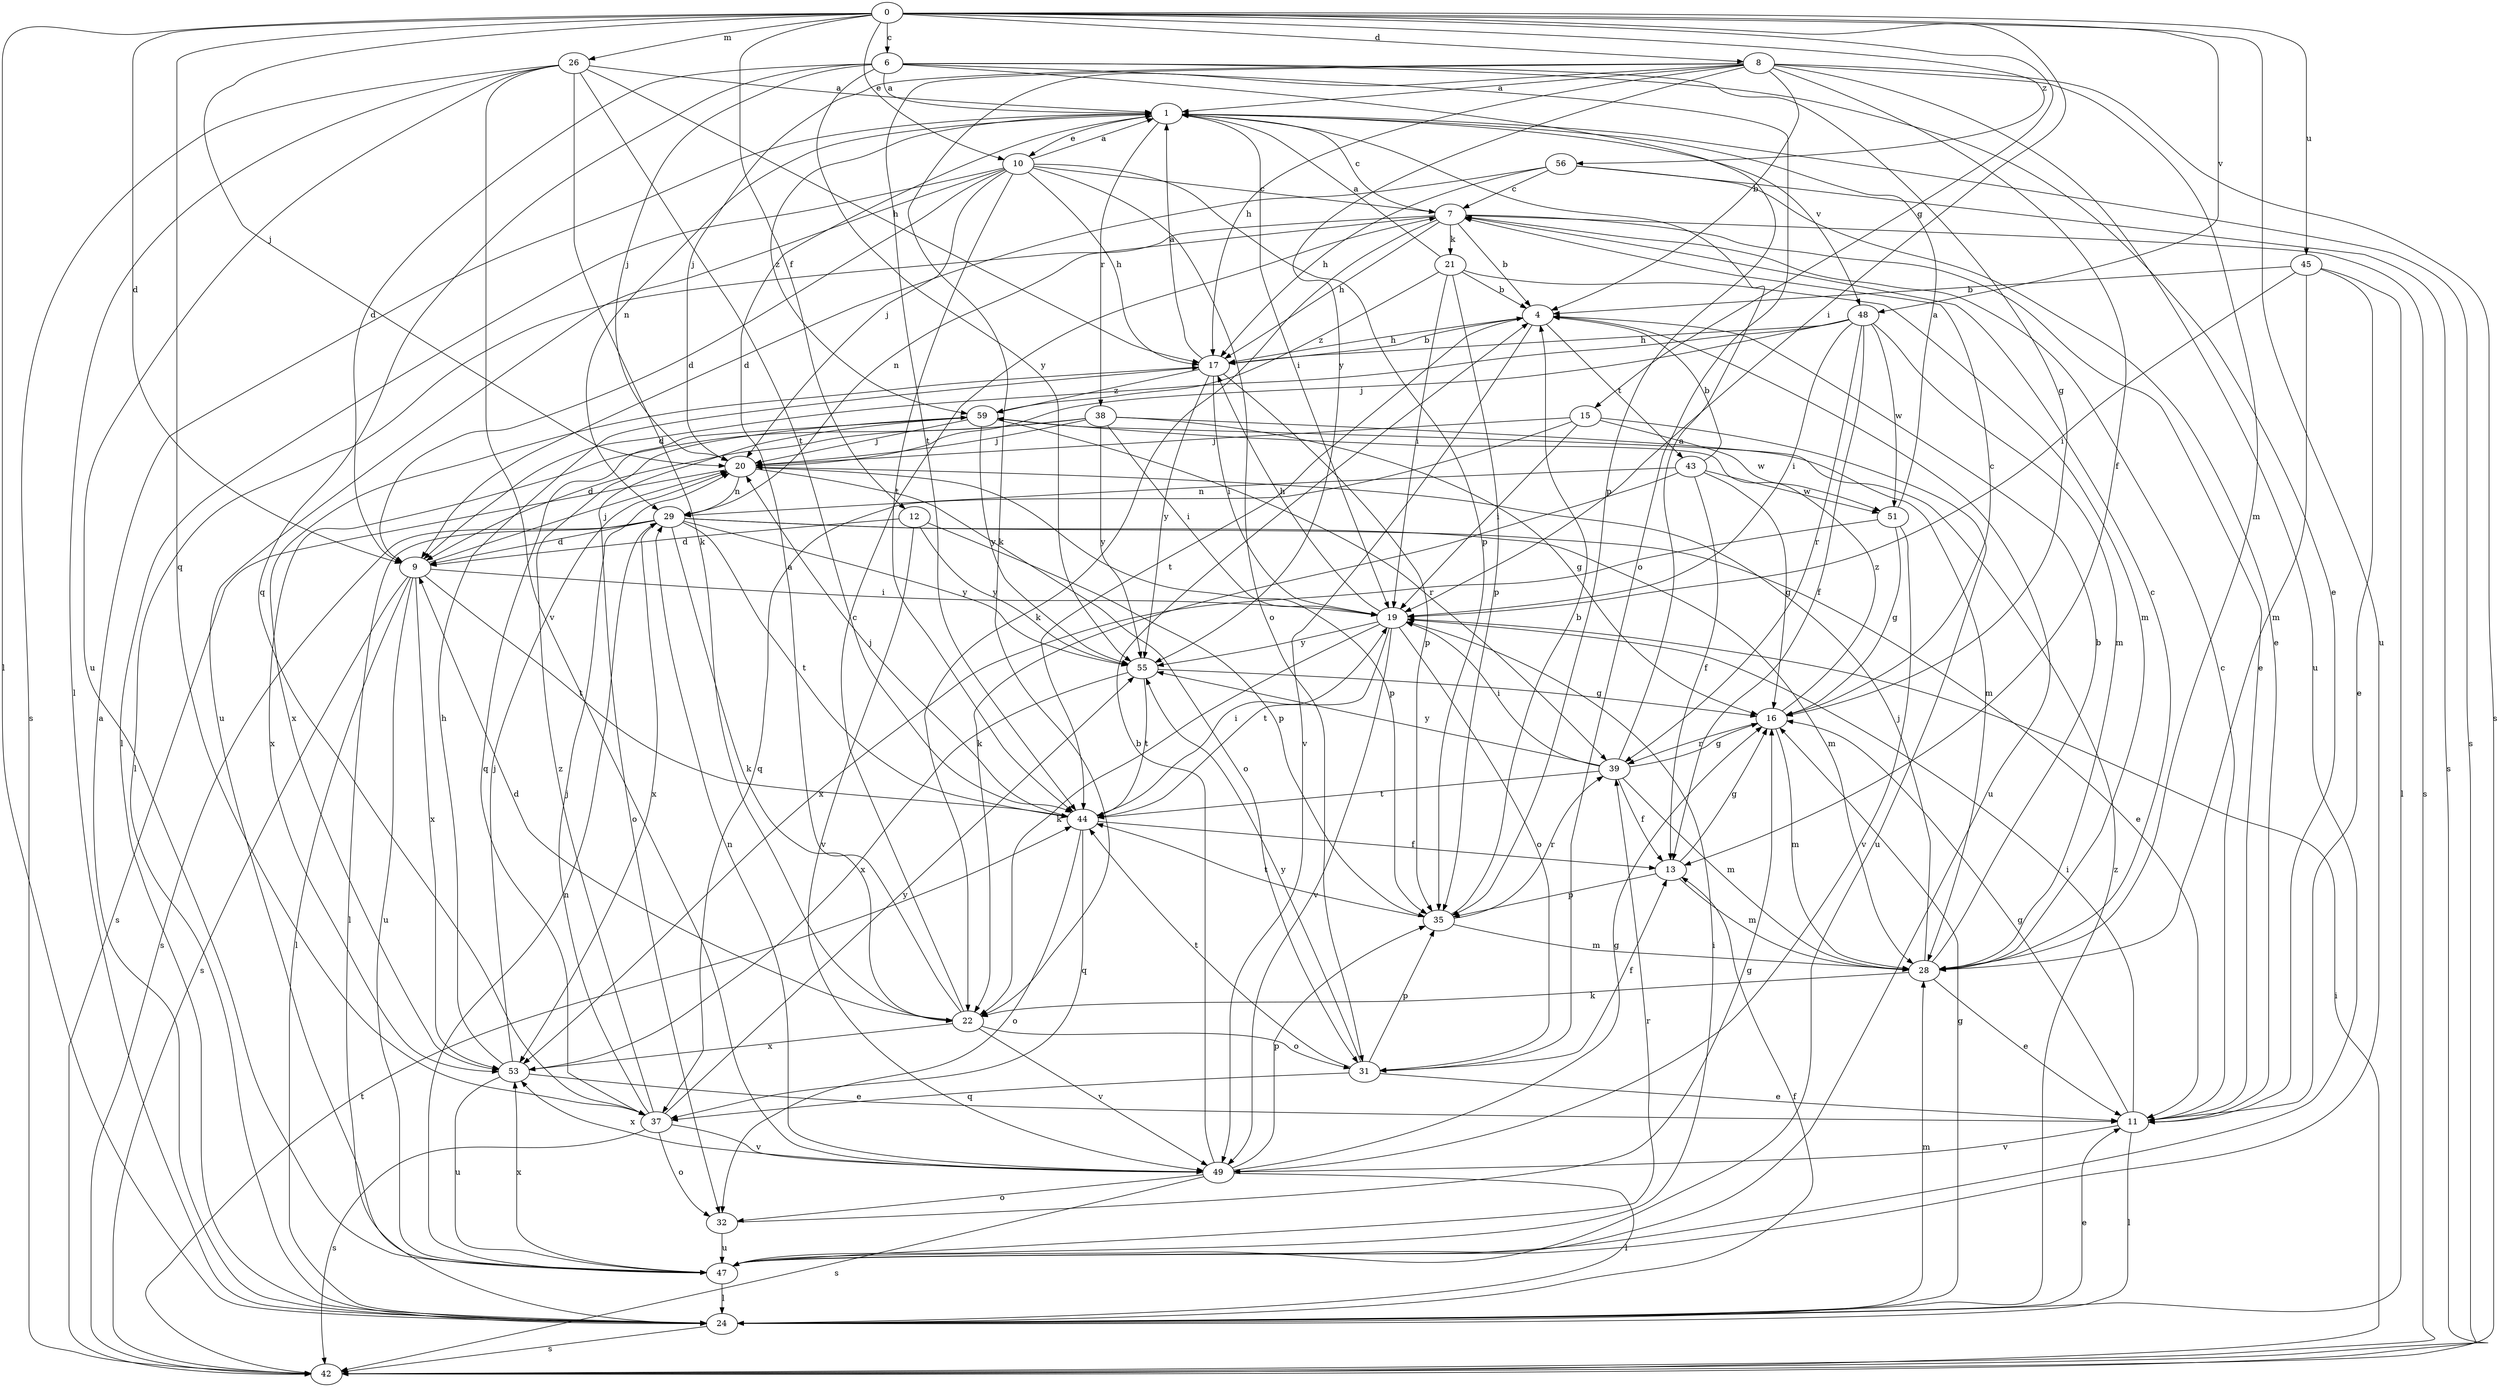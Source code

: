 strict digraph  {
0;
1;
4;
6;
7;
8;
9;
10;
11;
12;
13;
15;
16;
17;
19;
20;
21;
22;
24;
26;
28;
29;
31;
32;
35;
37;
38;
39;
42;
43;
44;
45;
47;
48;
49;
51;
53;
55;
56;
59;
0 -> 6  [label=c];
0 -> 8  [label=d];
0 -> 9  [label=d];
0 -> 10  [label=e];
0 -> 12  [label=f];
0 -> 15  [label=g];
0 -> 19  [label=i];
0 -> 20  [label=j];
0 -> 24  [label=l];
0 -> 26  [label=m];
0 -> 37  [label=q];
0 -> 45  [label=u];
0 -> 47  [label=u];
0 -> 48  [label=v];
0 -> 56  [label=z];
1 -> 7  [label=c];
1 -> 10  [label=e];
1 -> 19  [label=i];
1 -> 29  [label=n];
1 -> 38  [label=r];
1 -> 42  [label=s];
1 -> 48  [label=v];
1 -> 59  [label=z];
4 -> 17  [label=h];
4 -> 43  [label=t];
4 -> 44  [label=t];
4 -> 47  [label=u];
4 -> 49  [label=v];
6 -> 1  [label=a];
6 -> 9  [label=d];
6 -> 11  [label=e];
6 -> 16  [label=g];
6 -> 20  [label=j];
6 -> 31  [label=o];
6 -> 35  [label=p];
6 -> 37  [label=q];
6 -> 55  [label=y];
7 -> 4  [label=b];
7 -> 11  [label=e];
7 -> 17  [label=h];
7 -> 21  [label=k];
7 -> 22  [label=k];
7 -> 24  [label=l];
7 -> 29  [label=n];
7 -> 42  [label=s];
8 -> 1  [label=a];
8 -> 4  [label=b];
8 -> 13  [label=f];
8 -> 17  [label=h];
8 -> 20  [label=j];
8 -> 22  [label=k];
8 -> 28  [label=m];
8 -> 42  [label=s];
8 -> 44  [label=t];
8 -> 47  [label=u];
8 -> 55  [label=y];
9 -> 19  [label=i];
9 -> 20  [label=j];
9 -> 24  [label=l];
9 -> 42  [label=s];
9 -> 44  [label=t];
9 -> 47  [label=u];
9 -> 53  [label=x];
10 -> 1  [label=a];
10 -> 7  [label=c];
10 -> 9  [label=d];
10 -> 17  [label=h];
10 -> 20  [label=j];
10 -> 24  [label=l];
10 -> 31  [label=o];
10 -> 35  [label=p];
10 -> 44  [label=t];
10 -> 47  [label=u];
11 -> 7  [label=c];
11 -> 16  [label=g];
11 -> 19  [label=i];
11 -> 24  [label=l];
11 -> 49  [label=v];
12 -> 9  [label=d];
12 -> 35  [label=p];
12 -> 49  [label=v];
12 -> 55  [label=y];
13 -> 16  [label=g];
13 -> 28  [label=m];
13 -> 35  [label=p];
15 -> 19  [label=i];
15 -> 20  [label=j];
15 -> 37  [label=q];
15 -> 47  [label=u];
15 -> 51  [label=w];
16 -> 7  [label=c];
16 -> 28  [label=m];
16 -> 39  [label=r];
16 -> 59  [label=z];
17 -> 1  [label=a];
17 -> 4  [label=b];
17 -> 19  [label=i];
17 -> 35  [label=p];
17 -> 53  [label=x];
17 -> 55  [label=y];
17 -> 59  [label=z];
19 -> 17  [label=h];
19 -> 22  [label=k];
19 -> 31  [label=o];
19 -> 44  [label=t];
19 -> 49  [label=v];
19 -> 55  [label=y];
20 -> 29  [label=n];
20 -> 31  [label=o];
20 -> 35  [label=p];
20 -> 42  [label=s];
21 -> 1  [label=a];
21 -> 4  [label=b];
21 -> 19  [label=i];
21 -> 28  [label=m];
21 -> 35  [label=p];
21 -> 59  [label=z];
22 -> 1  [label=a];
22 -> 7  [label=c];
22 -> 9  [label=d];
22 -> 31  [label=o];
22 -> 49  [label=v];
22 -> 53  [label=x];
24 -> 1  [label=a];
24 -> 11  [label=e];
24 -> 13  [label=f];
24 -> 16  [label=g];
24 -> 28  [label=m];
24 -> 42  [label=s];
24 -> 59  [label=z];
26 -> 1  [label=a];
26 -> 17  [label=h];
26 -> 22  [label=k];
26 -> 24  [label=l];
26 -> 42  [label=s];
26 -> 44  [label=t];
26 -> 47  [label=u];
26 -> 49  [label=v];
28 -> 4  [label=b];
28 -> 7  [label=c];
28 -> 11  [label=e];
28 -> 20  [label=j];
28 -> 22  [label=k];
29 -> 9  [label=d];
29 -> 11  [label=e];
29 -> 22  [label=k];
29 -> 24  [label=l];
29 -> 28  [label=m];
29 -> 42  [label=s];
29 -> 44  [label=t];
29 -> 53  [label=x];
29 -> 55  [label=y];
31 -> 11  [label=e];
31 -> 13  [label=f];
31 -> 35  [label=p];
31 -> 37  [label=q];
31 -> 44  [label=t];
31 -> 55  [label=y];
32 -> 16  [label=g];
32 -> 47  [label=u];
35 -> 4  [label=b];
35 -> 28  [label=m];
35 -> 39  [label=r];
35 -> 44  [label=t];
37 -> 20  [label=j];
37 -> 32  [label=o];
37 -> 42  [label=s];
37 -> 49  [label=v];
37 -> 55  [label=y];
37 -> 59  [label=z];
38 -> 9  [label=d];
38 -> 16  [label=g];
38 -> 19  [label=i];
38 -> 20  [label=j];
38 -> 28  [label=m];
38 -> 53  [label=x];
38 -> 55  [label=y];
39 -> 1  [label=a];
39 -> 13  [label=f];
39 -> 16  [label=g];
39 -> 19  [label=i];
39 -> 28  [label=m];
39 -> 44  [label=t];
39 -> 55  [label=y];
42 -> 19  [label=i];
42 -> 44  [label=t];
43 -> 4  [label=b];
43 -> 13  [label=f];
43 -> 16  [label=g];
43 -> 22  [label=k];
43 -> 29  [label=n];
43 -> 51  [label=w];
44 -> 13  [label=f];
44 -> 19  [label=i];
44 -> 20  [label=j];
44 -> 32  [label=o];
44 -> 37  [label=q];
45 -> 4  [label=b];
45 -> 11  [label=e];
45 -> 19  [label=i];
45 -> 24  [label=l];
45 -> 28  [label=m];
47 -> 19  [label=i];
47 -> 24  [label=l];
47 -> 29  [label=n];
47 -> 39  [label=r];
47 -> 53  [label=x];
48 -> 9  [label=d];
48 -> 13  [label=f];
48 -> 17  [label=h];
48 -> 19  [label=i];
48 -> 20  [label=j];
48 -> 28  [label=m];
48 -> 39  [label=r];
48 -> 51  [label=w];
49 -> 4  [label=b];
49 -> 16  [label=g];
49 -> 24  [label=l];
49 -> 29  [label=n];
49 -> 32  [label=o];
49 -> 35  [label=p];
49 -> 42  [label=s];
49 -> 53  [label=x];
51 -> 1  [label=a];
51 -> 16  [label=g];
51 -> 49  [label=v];
51 -> 53  [label=x];
53 -> 11  [label=e];
53 -> 17  [label=h];
53 -> 20  [label=j];
53 -> 47  [label=u];
55 -> 16  [label=g];
55 -> 44  [label=t];
55 -> 53  [label=x];
56 -> 7  [label=c];
56 -> 9  [label=d];
56 -> 11  [label=e];
56 -> 17  [label=h];
56 -> 42  [label=s];
59 -> 20  [label=j];
59 -> 32  [label=o];
59 -> 37  [label=q];
59 -> 39  [label=r];
59 -> 55  [label=y];
}
